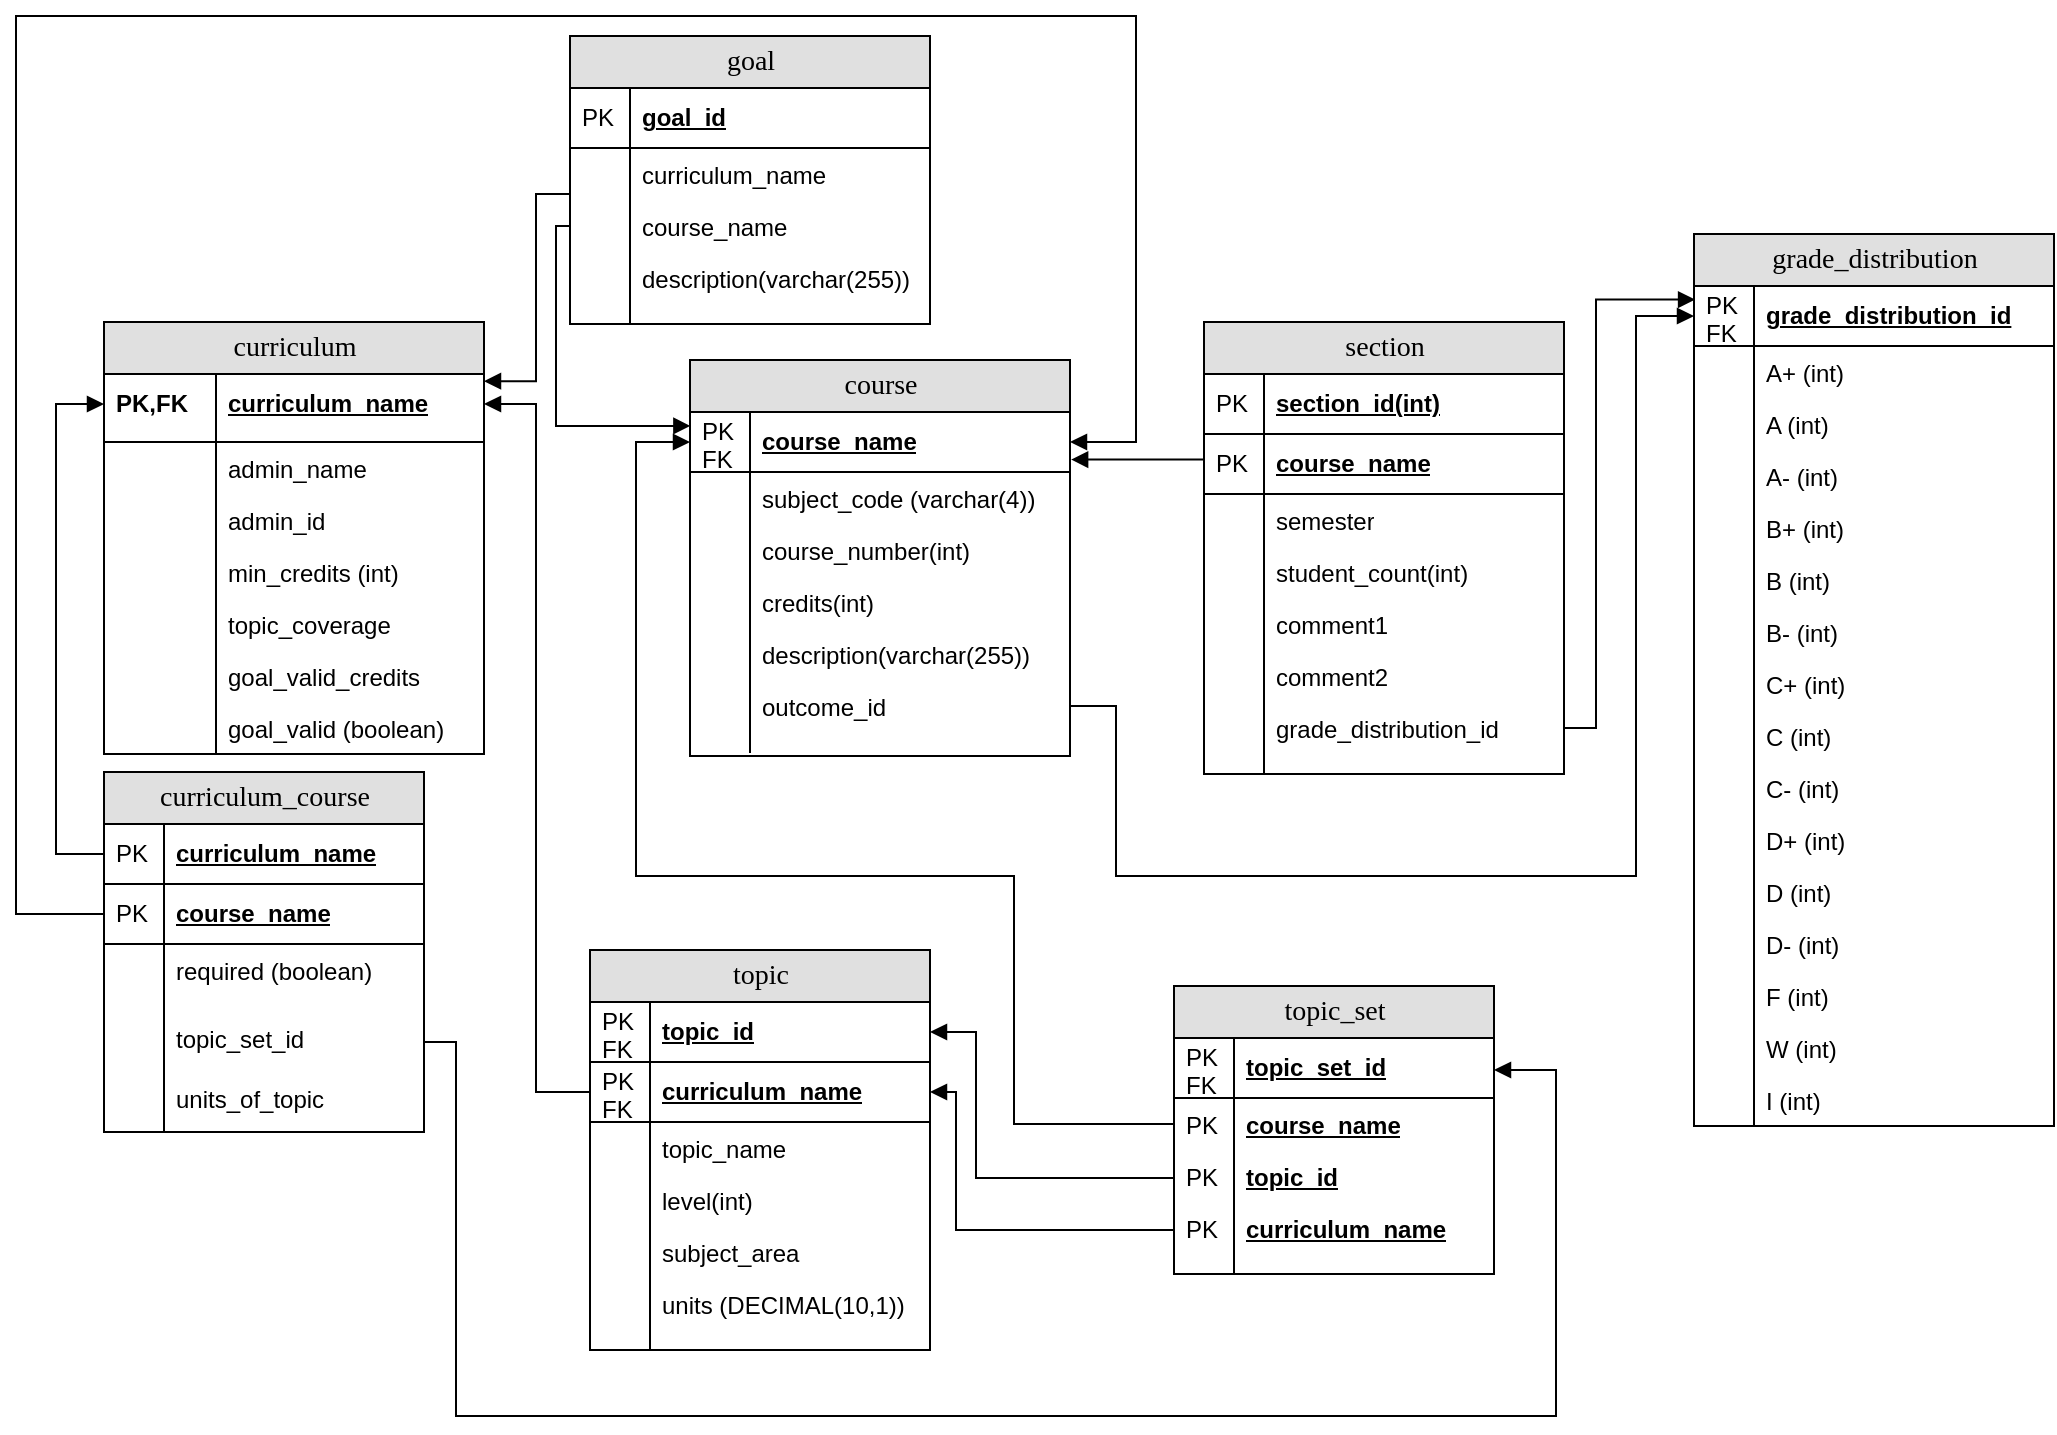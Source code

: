 <mxfile version="10.6.0"><diagram name="Page-1" id="e56a1550-8fbb-45ad-956c-1786394a9013"><mxGraphModel dx="1188" dy="682" grid="1" gridSize="10" guides="1" tooltips="1" connect="1" arrows="1" fold="1" page="1" pageScale="1" pageWidth="1100" pageHeight="850" background="#ffffff" math="0" shadow="0"><root><mxCell id="0"/><mxCell id="1" parent="0"/><mxCell id="2e49270ec7c68f3f-1" value="curriculum" style="swimlane;html=1;fontStyle=0;childLayout=stackLayout;horizontal=1;startSize=26;fillColor=#e0e0e0;horizontalStack=0;resizeParent=1;resizeLast=0;collapsible=1;marginBottom=0;swimlaneFillColor=#ffffff;align=center;rounded=0;shadow=0;comic=0;labelBackgroundColor=none;strokeColor=#000000;strokeWidth=1;fontFamily=Verdana;fontSize=14;fontColor=#000000;" parent="1" vertex="1"><mxGeometry x="84" y="220" width="190" height="216" as="geometry"/></mxCell><mxCell id="2e49270ec7c68f3f-2" value="curriculum_name" style="shape=partialRectangle;top=0;left=0;right=0;bottom=0;html=1;align=left;verticalAlign=middle;fillColor=none;spacingLeft=60;spacingRight=4;whiteSpace=wrap;overflow=hidden;rotatable=0;points=[[0,0.5],[1,0.5]];portConstraint=eastwest;dropTarget=0;fontStyle=5;" parent="2e49270ec7c68f3f-1" vertex="1"><mxGeometry y="26" width="190" height="30" as="geometry"/></mxCell><mxCell id="2e49270ec7c68f3f-3" value="PK,FK" style="shape=partialRectangle;fontStyle=1;top=0;left=0;bottom=0;html=1;fillColor=none;align=left;verticalAlign=middle;spacingLeft=4;spacingRight=4;whiteSpace=wrap;overflow=hidden;rotatable=0;points=[];portConstraint=eastwest;part=1;" parent="2e49270ec7c68f3f-2" vertex="1" connectable="0"><mxGeometry width="56" height="30" as="geometry"/></mxCell><mxCell id="2e49270ec7c68f3f-4" value="" style="shape=partialRectangle;top=0;left=0;right=0;bottom=1;html=1;align=left;verticalAlign=middle;fillColor=none;spacingLeft=60;spacingRight=4;whiteSpace=wrap;overflow=hidden;rotatable=0;points=[[0,0.5],[1,0.5]];portConstraint=eastwest;dropTarget=0;fontStyle=5;" parent="2e49270ec7c68f3f-1" vertex="1"><mxGeometry y="56" width="190" height="4" as="geometry"/></mxCell><mxCell id="2e49270ec7c68f3f-5" value="" style="shape=partialRectangle;fontStyle=1;top=0;left=0;bottom=0;html=1;fillColor=none;align=left;verticalAlign=middle;spacingLeft=4;spacingRight=4;whiteSpace=wrap;overflow=hidden;rotatable=0;points=[];portConstraint=eastwest;part=1;" parent="2e49270ec7c68f3f-4" vertex="1" connectable="0"><mxGeometry width="56" height="4" as="geometry"/></mxCell><mxCell id="2e49270ec7c68f3f-6" value="admin_name" style="shape=partialRectangle;top=0;left=0;right=0;bottom=0;html=1;align=left;verticalAlign=top;fillColor=none;spacingLeft=60;spacingRight=4;whiteSpace=wrap;overflow=hidden;rotatable=0;points=[[0,0.5],[1,0.5]];portConstraint=eastwest;dropTarget=0;" parent="2e49270ec7c68f3f-1" vertex="1"><mxGeometry y="60" width="190" height="26" as="geometry"/></mxCell><mxCell id="2e49270ec7c68f3f-7" value="" style="shape=partialRectangle;top=0;left=0;bottom=0;html=1;fillColor=none;align=left;verticalAlign=top;spacingLeft=4;spacingRight=4;whiteSpace=wrap;overflow=hidden;rotatable=0;points=[];portConstraint=eastwest;part=1;" parent="2e49270ec7c68f3f-6" vertex="1" connectable="0"><mxGeometry width="56" height="26" as="geometry"/></mxCell><mxCell id="1NP_ENVJfkthEMLnDEpo-22" value="admin_id" style="shape=partialRectangle;top=0;left=0;right=0;bottom=0;html=1;align=left;verticalAlign=top;fillColor=none;spacingLeft=60;spacingRight=4;whiteSpace=wrap;overflow=hidden;rotatable=0;points=[[0,0.5],[1,0.5]];portConstraint=eastwest;dropTarget=0;" vertex="1" parent="2e49270ec7c68f3f-1"><mxGeometry y="86" width="190" height="26" as="geometry"/></mxCell><mxCell id="1NP_ENVJfkthEMLnDEpo-23" value="" style="shape=partialRectangle;top=0;left=0;bottom=0;html=1;fillColor=none;align=left;verticalAlign=top;spacingLeft=4;spacingRight=4;whiteSpace=wrap;overflow=hidden;rotatable=0;points=[];portConstraint=eastwest;part=1;" vertex="1" connectable="0" parent="1NP_ENVJfkthEMLnDEpo-22"><mxGeometry width="56" height="26" as="geometry"/></mxCell><mxCell id="1NP_ENVJfkthEMLnDEpo-17" value="min_credits (int)" style="shape=partialRectangle;top=0;left=0;right=0;bottom=0;html=1;align=left;verticalAlign=top;fillColor=none;spacingLeft=60;spacingRight=4;whiteSpace=wrap;overflow=hidden;rotatable=0;points=[[0,0.5],[1,0.5]];portConstraint=eastwest;dropTarget=0;" vertex="1" parent="2e49270ec7c68f3f-1"><mxGeometry y="112" width="190" height="26" as="geometry"/></mxCell><mxCell id="1NP_ENVJfkthEMLnDEpo-18" value="" style="shape=partialRectangle;top=0;left=0;bottom=0;html=1;fillColor=none;align=left;verticalAlign=top;spacingLeft=4;spacingRight=4;whiteSpace=wrap;overflow=hidden;rotatable=0;points=[];portConstraint=eastwest;part=1;" vertex="1" connectable="0" parent="1NP_ENVJfkthEMLnDEpo-17"><mxGeometry width="56" height="26" as="geometry"/></mxCell><mxCell id="bF1Doxp5PEbgqjPNnk5F-12" value="topic_coverage" style="shape=partialRectangle;top=0;left=0;right=0;bottom=0;html=1;align=left;verticalAlign=top;fillColor=none;spacingLeft=60;spacingRight=4;whiteSpace=wrap;overflow=hidden;rotatable=0;points=[[0,0.5],[1,0.5]];portConstraint=eastwest;dropTarget=0;" vertex="1" parent="2e49270ec7c68f3f-1"><mxGeometry y="138" width="190" height="26" as="geometry"/></mxCell><mxCell id="bF1Doxp5PEbgqjPNnk5F-13" value="" style="shape=partialRectangle;top=0;left=0;bottom=0;html=1;fillColor=none;align=left;verticalAlign=top;spacingLeft=4;spacingRight=4;whiteSpace=wrap;overflow=hidden;rotatable=0;points=[];portConstraint=eastwest;part=1;" vertex="1" connectable="0" parent="bF1Doxp5PEbgqjPNnk5F-12"><mxGeometry width="56" height="26" as="geometry"/></mxCell><mxCell id="bF1Doxp5PEbgqjPNnk5F-32" value="goal_valid_credits" style="shape=partialRectangle;top=0;left=0;right=0;bottom=0;html=1;align=left;verticalAlign=top;fillColor=none;spacingLeft=60;spacingRight=4;whiteSpace=wrap;overflow=hidden;rotatable=0;points=[[0,0.5],[1,0.5]];portConstraint=eastwest;dropTarget=0;" vertex="1" parent="2e49270ec7c68f3f-1"><mxGeometry y="164" width="190" height="26" as="geometry"/></mxCell><mxCell id="bF1Doxp5PEbgqjPNnk5F-33" value="" style="shape=partialRectangle;top=0;left=0;bottom=0;html=1;fillColor=none;align=left;verticalAlign=top;spacingLeft=4;spacingRight=4;whiteSpace=wrap;overflow=hidden;rotatable=0;points=[];portConstraint=eastwest;part=1;" vertex="1" connectable="0" parent="bF1Doxp5PEbgqjPNnk5F-32"><mxGeometry width="56" height="26" as="geometry"/></mxCell><mxCell id="bF1Doxp5PEbgqjPNnk5F-34" value="goal_valid (boolean)" style="shape=partialRectangle;top=0;left=0;right=0;bottom=0;html=1;align=left;verticalAlign=top;fillColor=none;spacingLeft=60;spacingRight=4;whiteSpace=wrap;overflow=hidden;rotatable=0;points=[[0,0.5],[1,0.5]];portConstraint=eastwest;dropTarget=0;" vertex="1" parent="2e49270ec7c68f3f-1"><mxGeometry y="190" width="190" height="26" as="geometry"/></mxCell><mxCell id="bF1Doxp5PEbgqjPNnk5F-35" value="" style="shape=partialRectangle;top=0;left=0;bottom=0;html=1;fillColor=none;align=left;verticalAlign=top;spacingLeft=4;spacingRight=4;whiteSpace=wrap;overflow=hidden;rotatable=0;points=[];portConstraint=eastwest;part=1;" vertex="1" connectable="0" parent="bF1Doxp5PEbgqjPNnk5F-34"><mxGeometry width="56" height="26" as="geometry"/></mxCell><mxCell id="2e49270ec7c68f3f-8" value="course" style="swimlane;html=1;fontStyle=0;childLayout=stackLayout;horizontal=1;startSize=26;fillColor=#e0e0e0;horizontalStack=0;resizeParent=1;resizeLast=0;collapsible=1;marginBottom=0;swimlaneFillColor=#ffffff;align=center;rounded=0;shadow=0;comic=0;labelBackgroundColor=none;strokeColor=#000000;strokeWidth=1;fontFamily=Verdana;fontSize=14;fontColor=#000000;swimlaneLine=1;" parent="1" vertex="1"><mxGeometry x="377" y="239" width="190" height="198" as="geometry"/></mxCell><mxCell id="1NP_ENVJfkthEMLnDEpo-185" value="course_name&lt;br&gt;" style="shape=partialRectangle;top=0;left=0;right=0;bottom=1;html=1;align=left;verticalAlign=middle;fillColor=none;spacingLeft=34;spacingRight=4;whiteSpace=wrap;overflow=hidden;rotatable=0;points=[[0,0.5],[1,0.5]];portConstraint=eastwest;dropTarget=0;fontStyle=5;" vertex="1" parent="2e49270ec7c68f3f-8"><mxGeometry y="26" width="190" height="30" as="geometry"/></mxCell><mxCell id="1NP_ENVJfkthEMLnDEpo-186" value="PK&lt;br&gt;FK&lt;br&gt;" style="shape=partialRectangle;top=0;left=0;bottom=0;html=1;fillColor=none;align=left;verticalAlign=middle;spacingLeft=4;spacingRight=4;whiteSpace=wrap;overflow=hidden;rotatable=0;points=[];portConstraint=eastwest;part=1;" vertex="1" connectable="0" parent="1NP_ENVJfkthEMLnDEpo-185"><mxGeometry width="30" height="30" as="geometry"/></mxCell><mxCell id="2e49270ec7c68f3f-11" value="subject_code (varchar(4))" style="shape=partialRectangle;top=0;left=0;right=0;bottom=0;html=1;align=left;verticalAlign=top;fillColor=none;spacingLeft=34;spacingRight=4;whiteSpace=wrap;overflow=hidden;rotatable=0;points=[[0,0.5],[1,0.5]];portConstraint=eastwest;dropTarget=0;" parent="2e49270ec7c68f3f-8" vertex="1"><mxGeometry y="56" width="190" height="26" as="geometry"/></mxCell><mxCell id="2e49270ec7c68f3f-12" value="" style="shape=partialRectangle;top=0;left=0;bottom=0;html=1;fillColor=none;align=left;verticalAlign=top;spacingLeft=4;spacingRight=4;whiteSpace=wrap;overflow=hidden;rotatable=0;points=[];portConstraint=eastwest;part=1;" parent="2e49270ec7c68f3f-11" vertex="1" connectable="0"><mxGeometry width="30" height="26" as="geometry"/></mxCell><mxCell id="2e49270ec7c68f3f-13" value="course_number(int)" style="shape=partialRectangle;top=0;left=0;right=0;bottom=0;html=1;align=left;verticalAlign=top;fillColor=none;spacingLeft=34;spacingRight=4;whiteSpace=wrap;overflow=hidden;rotatable=0;points=[[0,0.5],[1,0.5]];portConstraint=eastwest;dropTarget=0;" parent="2e49270ec7c68f3f-8" vertex="1"><mxGeometry y="82" width="190" height="26" as="geometry"/></mxCell><mxCell id="2e49270ec7c68f3f-14" value="" style="shape=partialRectangle;top=0;left=0;bottom=0;html=1;fillColor=none;align=left;verticalAlign=top;spacingLeft=4;spacingRight=4;whiteSpace=wrap;overflow=hidden;rotatable=0;points=[];portConstraint=eastwest;part=1;" parent="2e49270ec7c68f3f-13" vertex="1" connectable="0"><mxGeometry width="30" height="26" as="geometry"/></mxCell><mxCell id="2e49270ec7c68f3f-15" value="credits(int)" style="shape=partialRectangle;top=0;left=0;right=0;bottom=0;html=1;align=left;verticalAlign=top;fillColor=none;spacingLeft=34;spacingRight=4;whiteSpace=wrap;overflow=hidden;rotatable=0;points=[[0,0.5],[1,0.5]];portConstraint=eastwest;dropTarget=0;" parent="2e49270ec7c68f3f-8" vertex="1"><mxGeometry y="108" width="190" height="26" as="geometry"/></mxCell><mxCell id="2e49270ec7c68f3f-16" value="" style="shape=partialRectangle;top=0;left=0;bottom=0;html=1;fillColor=none;align=left;verticalAlign=top;spacingLeft=4;spacingRight=4;whiteSpace=wrap;overflow=hidden;rotatable=0;points=[];portConstraint=eastwest;part=1;" parent="2e49270ec7c68f3f-15" vertex="1" connectable="0"><mxGeometry width="30" height="26" as="geometry"/></mxCell><mxCell id="1NP_ENVJfkthEMLnDEpo-75" value="description(varchar(255))&lt;br&gt;&lt;br&gt;" style="shape=partialRectangle;top=0;left=0;right=0;bottom=0;html=1;align=left;verticalAlign=top;fillColor=none;spacingLeft=34;spacingRight=4;whiteSpace=wrap;overflow=hidden;rotatable=0;points=[[0,0.5],[1,0.5]];portConstraint=eastwest;dropTarget=0;" vertex="1" parent="2e49270ec7c68f3f-8"><mxGeometry y="134" width="190" height="26" as="geometry"/></mxCell><mxCell id="1NP_ENVJfkthEMLnDEpo-76" value="" style="shape=partialRectangle;top=0;left=0;bottom=0;html=1;fillColor=none;align=left;verticalAlign=top;spacingLeft=4;spacingRight=4;whiteSpace=wrap;overflow=hidden;rotatable=0;points=[];portConstraint=eastwest;part=1;" vertex="1" connectable="0" parent="1NP_ENVJfkthEMLnDEpo-75"><mxGeometry width="30" height="26" as="geometry"/></mxCell><mxCell id="1NP_ENVJfkthEMLnDEpo-77" value="outcome_id&lt;br&gt;" style="shape=partialRectangle;top=0;left=0;right=0;bottom=0;html=1;align=left;verticalAlign=top;fillColor=none;spacingLeft=34;spacingRight=4;whiteSpace=wrap;overflow=hidden;rotatable=0;points=[[0,0.5],[1,0.5]];portConstraint=eastwest;dropTarget=0;" vertex="1" parent="2e49270ec7c68f3f-8"><mxGeometry y="160" width="190" height="26" as="geometry"/></mxCell><mxCell id="1NP_ENVJfkthEMLnDEpo-78" value="" style="shape=partialRectangle;top=0;left=0;bottom=0;html=1;fillColor=none;align=left;verticalAlign=top;spacingLeft=4;spacingRight=4;whiteSpace=wrap;overflow=hidden;rotatable=0;points=[];portConstraint=eastwest;part=1;" vertex="1" connectable="0" parent="1NP_ENVJfkthEMLnDEpo-77"><mxGeometry width="30" height="26" as="geometry"/></mxCell><mxCell id="2e49270ec7c68f3f-17" value="" style="shape=partialRectangle;top=0;left=0;right=0;bottom=0;html=1;align=left;verticalAlign=top;fillColor=none;spacingLeft=34;spacingRight=4;whiteSpace=wrap;overflow=hidden;rotatable=0;points=[[0,0.5],[1,0.5]];portConstraint=eastwest;dropTarget=0;" parent="2e49270ec7c68f3f-8" vertex="1"><mxGeometry y="186" width="190" height="10" as="geometry"/></mxCell><mxCell id="2e49270ec7c68f3f-18" value="" style="shape=partialRectangle;top=0;left=0;bottom=0;html=1;fillColor=none;align=left;verticalAlign=top;spacingLeft=4;spacingRight=4;whiteSpace=wrap;overflow=hidden;rotatable=0;points=[];portConstraint=eastwest;part=1;" parent="2e49270ec7c68f3f-17" vertex="1" connectable="0"><mxGeometry width="30" height="10" as="geometry"/></mxCell><mxCell id="2e49270ec7c68f3f-19" value="topic" style="swimlane;html=1;fontStyle=0;childLayout=stackLayout;horizontal=1;startSize=26;fillColor=#e0e0e0;horizontalStack=0;resizeParent=1;resizeLast=0;collapsible=1;marginBottom=0;swimlaneFillColor=#ffffff;align=center;rounded=0;shadow=0;comic=0;labelBackgroundColor=none;strokeColor=#000000;strokeWidth=1;fontFamily=Verdana;fontSize=14;fontColor=#000000;" parent="1" vertex="1"><mxGeometry x="327" y="534" width="170" height="200" as="geometry"/></mxCell><mxCell id="1NP_ENVJfkthEMLnDEpo-183" value="topic_id&lt;br&gt;" style="shape=partialRectangle;top=0;left=0;right=0;bottom=1;html=1;align=left;verticalAlign=middle;fillColor=none;spacingLeft=34;spacingRight=4;whiteSpace=wrap;overflow=hidden;rotatable=0;points=[[0,0.5],[1,0.5]];portConstraint=eastwest;dropTarget=0;fontStyle=5;" vertex="1" parent="2e49270ec7c68f3f-19"><mxGeometry y="26" width="170" height="30" as="geometry"/></mxCell><mxCell id="1NP_ENVJfkthEMLnDEpo-184" value="PK&lt;br&gt;FK&lt;br&gt;" style="shape=partialRectangle;top=0;left=0;bottom=0;html=1;fillColor=none;align=left;verticalAlign=middle;spacingLeft=4;spacingRight=4;whiteSpace=wrap;overflow=hidden;rotatable=0;points=[];portConstraint=eastwest;part=1;" vertex="1" connectable="0" parent="1NP_ENVJfkthEMLnDEpo-183"><mxGeometry width="30" height="30" as="geometry"/></mxCell><mxCell id="1NP_ENVJfkthEMLnDEpo-87" value="curriculum_name&lt;br&gt;" style="shape=partialRectangle;top=0;left=0;right=0;bottom=1;html=1;align=left;verticalAlign=middle;fillColor=none;spacingLeft=34;spacingRight=4;whiteSpace=wrap;overflow=hidden;rotatable=0;points=[[0,0.5],[1,0.5]];portConstraint=eastwest;dropTarget=0;fontStyle=5;" vertex="1" parent="2e49270ec7c68f3f-19"><mxGeometry y="56" width="170" height="30" as="geometry"/></mxCell><mxCell id="1NP_ENVJfkthEMLnDEpo-88" value="PK&lt;br&gt;FK&lt;br&gt;" style="shape=partialRectangle;top=0;left=0;bottom=0;html=1;fillColor=none;align=left;verticalAlign=middle;spacingLeft=4;spacingRight=4;whiteSpace=wrap;overflow=hidden;rotatable=0;points=[];portConstraint=eastwest;part=1;" vertex="1" connectable="0" parent="1NP_ENVJfkthEMLnDEpo-87"><mxGeometry width="30" height="30" as="geometry"/></mxCell><mxCell id="2e49270ec7c68f3f-22" value="topic_name" style="shape=partialRectangle;top=0;left=0;right=0;bottom=0;html=1;align=left;verticalAlign=top;fillColor=none;spacingLeft=34;spacingRight=4;whiteSpace=wrap;overflow=hidden;rotatable=0;points=[[0,0.5],[1,0.5]];portConstraint=eastwest;dropTarget=0;" parent="2e49270ec7c68f3f-19" vertex="1"><mxGeometry y="86" width="170" height="26" as="geometry"/></mxCell><mxCell id="2e49270ec7c68f3f-23" value="" style="shape=partialRectangle;top=0;left=0;bottom=0;html=1;fillColor=none;align=left;verticalAlign=top;spacingLeft=4;spacingRight=4;whiteSpace=wrap;overflow=hidden;rotatable=0;points=[];portConstraint=eastwest;part=1;" parent="2e49270ec7c68f3f-22" vertex="1" connectable="0"><mxGeometry width="30" height="26" as="geometry"/></mxCell><mxCell id="2e49270ec7c68f3f-24" value="level(int)" style="shape=partialRectangle;top=0;left=0;right=0;bottom=0;html=1;align=left;verticalAlign=top;fillColor=none;spacingLeft=34;spacingRight=4;whiteSpace=wrap;overflow=hidden;rotatable=0;points=[[0,0.5],[1,0.5]];portConstraint=eastwest;dropTarget=0;" parent="2e49270ec7c68f3f-19" vertex="1"><mxGeometry y="112" width="170" height="26" as="geometry"/></mxCell><mxCell id="2e49270ec7c68f3f-25" value="" style="shape=partialRectangle;top=0;left=0;bottom=0;html=1;fillColor=none;align=left;verticalAlign=top;spacingLeft=4;spacingRight=4;whiteSpace=wrap;overflow=hidden;rotatable=0;points=[];portConstraint=eastwest;part=1;" parent="2e49270ec7c68f3f-24" vertex="1" connectable="0"><mxGeometry width="30" height="26" as="geometry"/></mxCell><mxCell id="2e49270ec7c68f3f-26" value="subject_area" style="shape=partialRectangle;top=0;left=0;right=0;bottom=0;html=1;align=left;verticalAlign=top;fillColor=none;spacingLeft=34;spacingRight=4;whiteSpace=wrap;overflow=hidden;rotatable=0;points=[[0,0.5],[1,0.5]];portConstraint=eastwest;dropTarget=0;" parent="2e49270ec7c68f3f-19" vertex="1"><mxGeometry y="138" width="170" height="26" as="geometry"/></mxCell><mxCell id="2e49270ec7c68f3f-27" value="" style="shape=partialRectangle;top=0;left=0;bottom=0;html=1;fillColor=none;align=left;verticalAlign=top;spacingLeft=4;spacingRight=4;whiteSpace=wrap;overflow=hidden;rotatable=0;points=[];portConstraint=eastwest;part=1;" parent="2e49270ec7c68f3f-26" vertex="1" connectable="0"><mxGeometry width="30" height="26" as="geometry"/></mxCell><mxCell id="1NP_ENVJfkthEMLnDEpo-81" value="units (DECIMAL(10,1))" style="shape=partialRectangle;top=0;left=0;right=0;bottom=0;html=1;align=left;verticalAlign=top;fillColor=none;spacingLeft=34;spacingRight=4;whiteSpace=wrap;overflow=hidden;rotatable=0;points=[[0,0.5],[1,0.5]];portConstraint=eastwest;dropTarget=0;" vertex="1" parent="2e49270ec7c68f3f-19"><mxGeometry y="164" width="170" height="26" as="geometry"/></mxCell><mxCell id="1NP_ENVJfkthEMLnDEpo-82" value="" style="shape=partialRectangle;top=0;left=0;bottom=0;html=1;fillColor=none;align=left;verticalAlign=top;spacingLeft=4;spacingRight=4;whiteSpace=wrap;overflow=hidden;rotatable=0;points=[];portConstraint=eastwest;part=1;" vertex="1" connectable="0" parent="1NP_ENVJfkthEMLnDEpo-81"><mxGeometry width="30" height="26" as="geometry"/></mxCell><mxCell id="2e49270ec7c68f3f-28" value="" style="shape=partialRectangle;top=0;left=0;right=0;bottom=0;html=1;align=left;verticalAlign=top;fillColor=none;spacingLeft=34;spacingRight=4;whiteSpace=wrap;overflow=hidden;rotatable=0;points=[[0,0.5],[1,0.5]];portConstraint=eastwest;dropTarget=0;" parent="2e49270ec7c68f3f-19" vertex="1"><mxGeometry y="190" width="170" height="10" as="geometry"/></mxCell><mxCell id="2e49270ec7c68f3f-29" value="" style="shape=partialRectangle;top=0;left=0;bottom=0;html=1;fillColor=none;align=left;verticalAlign=top;spacingLeft=4;spacingRight=4;whiteSpace=wrap;overflow=hidden;rotatable=0;points=[];portConstraint=eastwest;part=1;" parent="2e49270ec7c68f3f-28" vertex="1" connectable="0"><mxGeometry width="30" height="10" as="geometry"/></mxCell><mxCell id="2e49270ec7c68f3f-30" value="topic_set" style="swimlane;html=1;fontStyle=0;childLayout=stackLayout;horizontal=1;startSize=26;fillColor=#e0e0e0;horizontalStack=0;resizeParent=1;resizeLast=0;collapsible=1;marginBottom=0;swimlaneFillColor=#ffffff;align=center;rounded=0;shadow=0;comic=0;labelBackgroundColor=none;strokeColor=#000000;strokeWidth=1;fontFamily=Verdana;fontSize=14;fontColor=#000000;" parent="1" vertex="1"><mxGeometry x="619" y="552" width="160" height="144" as="geometry"/></mxCell><mxCell id="1NP_ENVJfkthEMLnDEpo-83" value="topic_set_id" style="shape=partialRectangle;top=0;left=0;right=0;bottom=1;html=1;align=left;verticalAlign=middle;fillColor=none;spacingLeft=34;spacingRight=4;whiteSpace=wrap;overflow=hidden;rotatable=0;points=[[0,0.5],[1,0.5]];portConstraint=eastwest;dropTarget=0;fontStyle=5;" vertex="1" parent="2e49270ec7c68f3f-30"><mxGeometry y="26" width="160" height="30" as="geometry"/></mxCell><mxCell id="1NP_ENVJfkthEMLnDEpo-84" value="PK&lt;br&gt;FK&lt;br&gt;" style="shape=partialRectangle;top=0;left=0;bottom=0;html=1;fillColor=none;align=left;verticalAlign=middle;spacingLeft=4;spacingRight=4;whiteSpace=wrap;overflow=hidden;rotatable=0;points=[];portConstraint=eastwest;part=1;" vertex="1" connectable="0" parent="1NP_ENVJfkthEMLnDEpo-83"><mxGeometry width="30" height="30" as="geometry"/></mxCell><mxCell id="2e49270ec7c68f3f-33" value="&lt;span&gt;course_name&lt;/span&gt;" style="shape=partialRectangle;top=0;left=0;right=0;bottom=0;html=1;align=left;verticalAlign=top;fillColor=none;spacingLeft=34;spacingRight=4;whiteSpace=wrap;overflow=hidden;rotatable=0;points=[[0,0.5],[1,0.5]];portConstraint=eastwest;dropTarget=0;fontStyle=5" parent="2e49270ec7c68f3f-30" vertex="1"><mxGeometry y="56" width="160" height="26" as="geometry"/></mxCell><mxCell id="2e49270ec7c68f3f-34" value="PK" style="shape=partialRectangle;top=0;left=0;bottom=0;html=1;fillColor=none;align=left;verticalAlign=top;spacingLeft=4;spacingRight=4;whiteSpace=wrap;overflow=hidden;rotatable=0;points=[];portConstraint=eastwest;part=1;" parent="2e49270ec7c68f3f-33" vertex="1" connectable="0"><mxGeometry width="30" height="26" as="geometry"/></mxCell><mxCell id="bF1Doxp5PEbgqjPNnk5F-4" value="&lt;span&gt;topic_id&lt;/span&gt;&lt;br&gt;" style="shape=partialRectangle;top=0;left=0;right=0;bottom=0;html=1;align=left;verticalAlign=top;fillColor=none;spacingLeft=34;spacingRight=4;whiteSpace=wrap;overflow=hidden;rotatable=0;points=[[0,0.5],[1,0.5]];portConstraint=eastwest;dropTarget=0;fontStyle=5" vertex="1" parent="2e49270ec7c68f3f-30"><mxGeometry y="82" width="160" height="26" as="geometry"/></mxCell><mxCell id="bF1Doxp5PEbgqjPNnk5F-5" value="PK" style="shape=partialRectangle;top=0;left=0;bottom=0;html=1;fillColor=none;align=left;verticalAlign=top;spacingLeft=4;spacingRight=4;whiteSpace=wrap;overflow=hidden;rotatable=0;points=[];portConstraint=eastwest;part=1;" vertex="1" connectable="0" parent="bF1Doxp5PEbgqjPNnk5F-4"><mxGeometry width="30" height="26" as="geometry"/></mxCell><mxCell id="bF1Doxp5PEbgqjPNnk5F-6" value="&lt;span&gt;curriculum_name&lt;/span&gt;&lt;br&gt;" style="shape=partialRectangle;top=0;left=0;right=0;bottom=0;html=1;align=left;verticalAlign=top;fillColor=none;spacingLeft=34;spacingRight=4;whiteSpace=wrap;overflow=hidden;rotatable=0;points=[[0,0.5],[1,0.5]];portConstraint=eastwest;dropTarget=0;fontStyle=5" vertex="1" parent="2e49270ec7c68f3f-30"><mxGeometry y="108" width="160" height="26" as="geometry"/></mxCell><mxCell id="bF1Doxp5PEbgqjPNnk5F-7" value="PK" style="shape=partialRectangle;top=0;left=0;bottom=0;html=1;fillColor=none;align=left;verticalAlign=top;spacingLeft=4;spacingRight=4;whiteSpace=wrap;overflow=hidden;rotatable=0;points=[];portConstraint=eastwest;part=1;" vertex="1" connectable="0" parent="bF1Doxp5PEbgqjPNnk5F-6"><mxGeometry width="30" height="26" as="geometry"/></mxCell><mxCell id="2e49270ec7c68f3f-39" value="" style="shape=partialRectangle;top=0;left=0;right=0;bottom=0;html=1;align=left;verticalAlign=top;fillColor=none;spacingLeft=34;spacingRight=4;whiteSpace=wrap;overflow=hidden;rotatable=0;points=[[0,0.5],[1,0.5]];portConstraint=eastwest;dropTarget=0;" parent="2e49270ec7c68f3f-30" vertex="1"><mxGeometry y="134" width="160" height="10" as="geometry"/></mxCell><mxCell id="2e49270ec7c68f3f-40" value="" style="shape=partialRectangle;top=0;left=0;bottom=0;html=1;fillColor=none;align=left;verticalAlign=top;spacingLeft=4;spacingRight=4;whiteSpace=wrap;overflow=hidden;rotatable=0;points=[];portConstraint=eastwest;part=1;" parent="2e49270ec7c68f3f-39" vertex="1" connectable="0"><mxGeometry width="30" height="10" as="geometry"/></mxCell><mxCell id="2e49270ec7c68f3f-80" value="curriculum_course" style="swimlane;html=1;fontStyle=0;childLayout=stackLayout;horizontal=1;startSize=26;fillColor=#e0e0e0;horizontalStack=0;resizeParent=1;resizeLast=0;collapsible=1;marginBottom=0;swimlaneFillColor=#ffffff;align=center;rounded=0;shadow=0;comic=0;labelBackgroundColor=none;strokeColor=#000000;strokeWidth=1;fontFamily=Verdana;fontSize=14;fontColor=#000000;" parent="1" vertex="1"><mxGeometry x="84" y="445" width="160" height="180" as="geometry"/></mxCell><mxCell id="1NP_ENVJfkthEMLnDEpo-202" value="curriculum_name&lt;br&gt;" style="shape=partialRectangle;top=0;left=0;right=0;bottom=1;html=1;align=left;verticalAlign=middle;fillColor=none;spacingLeft=34;spacingRight=4;whiteSpace=wrap;overflow=hidden;rotatable=0;points=[[0,0.5],[1,0.5]];portConstraint=eastwest;dropTarget=0;fontStyle=5;" vertex="1" parent="2e49270ec7c68f3f-80"><mxGeometry y="26" width="160" height="30" as="geometry"/></mxCell><mxCell id="1NP_ENVJfkthEMLnDEpo-203" value="PK" style="shape=partialRectangle;top=0;left=0;bottom=0;html=1;fillColor=none;align=left;verticalAlign=middle;spacingLeft=4;spacingRight=4;whiteSpace=wrap;overflow=hidden;rotatable=0;points=[];portConstraint=eastwest;part=1;" vertex="1" connectable="0" parent="1NP_ENVJfkthEMLnDEpo-202"><mxGeometry width="30" height="30" as="geometry"/></mxCell><mxCell id="2e49270ec7c68f3f-81" value="course_name&lt;br&gt;" style="shape=partialRectangle;top=0;left=0;right=0;bottom=1;html=1;align=left;verticalAlign=middle;fillColor=none;spacingLeft=34;spacingRight=4;whiteSpace=wrap;overflow=hidden;rotatable=0;points=[[0,0.5],[1,0.5]];portConstraint=eastwest;dropTarget=0;fontStyle=5;" parent="2e49270ec7c68f3f-80" vertex="1"><mxGeometry y="56" width="160" height="30" as="geometry"/></mxCell><mxCell id="2e49270ec7c68f3f-82" value="PK" style="shape=partialRectangle;top=0;left=0;bottom=0;html=1;fillColor=none;align=left;verticalAlign=middle;spacingLeft=4;spacingRight=4;whiteSpace=wrap;overflow=hidden;rotatable=0;points=[];portConstraint=eastwest;part=1;" parent="2e49270ec7c68f3f-81" vertex="1" connectable="0"><mxGeometry width="30" height="30" as="geometry"/></mxCell><mxCell id="2e49270ec7c68f3f-83" value="required (boolean)" style="shape=partialRectangle;top=0;left=0;right=0;bottom=0;html=1;align=left;verticalAlign=top;fillColor=none;spacingLeft=34;spacingRight=4;whiteSpace=wrap;overflow=hidden;rotatable=0;points=[[0,0.5],[1,0.5]];portConstraint=eastwest;dropTarget=0;" parent="2e49270ec7c68f3f-80" vertex="1"><mxGeometry y="86" width="160" height="34" as="geometry"/></mxCell><mxCell id="2e49270ec7c68f3f-84" value="" style="shape=partialRectangle;top=0;left=0;bottom=0;html=1;fillColor=none;align=left;verticalAlign=top;spacingLeft=4;spacingRight=4;whiteSpace=wrap;overflow=hidden;rotatable=0;points=[];portConstraint=eastwest;part=1;" parent="2e49270ec7c68f3f-83" vertex="1" connectable="0"><mxGeometry width="30" height="34" as="geometry"/></mxCell><mxCell id="2e49270ec7c68f3f-85" value="topic_set_id" style="shape=partialRectangle;top=0;left=0;right=0;bottom=0;html=1;align=left;verticalAlign=top;fillColor=none;spacingLeft=34;spacingRight=4;whiteSpace=wrap;overflow=hidden;rotatable=0;points=[[0,0.5],[1,0.5]];portConstraint=eastwest;dropTarget=0;" parent="2e49270ec7c68f3f-80" vertex="1"><mxGeometry y="120" width="160" height="30" as="geometry"/></mxCell><mxCell id="2e49270ec7c68f3f-86" value="" style="shape=partialRectangle;top=0;left=0;bottom=0;html=1;fillColor=none;align=left;verticalAlign=top;spacingLeft=4;spacingRight=4;whiteSpace=wrap;overflow=hidden;rotatable=0;points=[];portConstraint=eastwest;part=1;" parent="2e49270ec7c68f3f-85" vertex="1" connectable="0"><mxGeometry width="30" height="30" as="geometry"/></mxCell><mxCell id="bF1Doxp5PEbgqjPNnk5F-10" value="units_of_topic" style="shape=partialRectangle;top=0;left=0;right=0;bottom=0;html=1;align=left;verticalAlign=top;fillColor=none;spacingLeft=34;spacingRight=4;whiteSpace=wrap;overflow=hidden;rotatable=0;points=[[0,0.5],[1,0.5]];portConstraint=eastwest;dropTarget=0;" vertex="1" parent="2e49270ec7c68f3f-80"><mxGeometry y="150" width="160" height="30" as="geometry"/></mxCell><mxCell id="bF1Doxp5PEbgqjPNnk5F-11" value="" style="shape=partialRectangle;top=0;left=0;bottom=0;html=1;fillColor=none;align=left;verticalAlign=top;spacingLeft=4;spacingRight=4;whiteSpace=wrap;overflow=hidden;rotatable=0;points=[];portConstraint=eastwest;part=1;" vertex="1" connectable="0" parent="bF1Doxp5PEbgqjPNnk5F-10"><mxGeometry width="30" height="30" as="geometry"/></mxCell><mxCell id="1NP_ENVJfkthEMLnDEpo-91" value="goal" style="swimlane;html=1;fontStyle=0;childLayout=stackLayout;horizontal=1;startSize=26;fillColor=#e0e0e0;horizontalStack=0;resizeParent=1;resizeLast=0;collapsible=1;marginBottom=0;swimlaneFillColor=#ffffff;align=center;rounded=0;shadow=0;comic=0;labelBackgroundColor=none;strokeColor=#000000;strokeWidth=1;fontFamily=Verdana;fontSize=14;fontColor=#000000;swimlaneLine=1;" vertex="1" parent="1"><mxGeometry x="317" y="77" width="180" height="144" as="geometry"/></mxCell><mxCell id="1NP_ENVJfkthEMLnDEpo-92" value="goal_id" style="shape=partialRectangle;top=0;left=0;right=0;bottom=1;html=1;align=left;verticalAlign=middle;fillColor=none;spacingLeft=34;spacingRight=4;whiteSpace=wrap;overflow=hidden;rotatable=0;points=[[0,0.5],[1,0.5]];portConstraint=eastwest;dropTarget=0;fontStyle=5;" vertex="1" parent="1NP_ENVJfkthEMLnDEpo-91"><mxGeometry y="26" width="180" height="30" as="geometry"/></mxCell><mxCell id="1NP_ENVJfkthEMLnDEpo-93" value="PK&lt;br&gt;" style="shape=partialRectangle;top=0;left=0;bottom=0;html=1;fillColor=none;align=left;verticalAlign=middle;spacingLeft=4;spacingRight=4;whiteSpace=wrap;overflow=hidden;rotatable=0;points=[];portConstraint=eastwest;part=1;" vertex="1" connectable="0" parent="1NP_ENVJfkthEMLnDEpo-92"><mxGeometry width="30" height="30" as="geometry"/></mxCell><mxCell id="1NP_ENVJfkthEMLnDEpo-94" value="curriculum_name" style="shape=partialRectangle;top=0;left=0;right=0;bottom=0;html=1;align=left;verticalAlign=top;fillColor=none;spacingLeft=34;spacingRight=4;whiteSpace=wrap;overflow=hidden;rotatable=0;points=[[0,0.5],[1,0.5]];portConstraint=eastwest;dropTarget=0;" vertex="1" parent="1NP_ENVJfkthEMLnDEpo-91"><mxGeometry y="56" width="180" height="26" as="geometry"/></mxCell><mxCell id="1NP_ENVJfkthEMLnDEpo-95" value="" style="shape=partialRectangle;top=0;left=0;bottom=0;html=1;fillColor=none;align=left;verticalAlign=top;spacingLeft=4;spacingRight=4;whiteSpace=wrap;overflow=hidden;rotatable=0;points=[];portConstraint=eastwest;part=1;" vertex="1" connectable="0" parent="1NP_ENVJfkthEMLnDEpo-94"><mxGeometry width="30" height="26" as="geometry"/></mxCell><mxCell id="bF1Doxp5PEbgqjPNnk5F-26" value="course_name" style="shape=partialRectangle;top=0;left=0;right=0;bottom=0;html=1;align=left;verticalAlign=top;fillColor=none;spacingLeft=34;spacingRight=4;whiteSpace=wrap;overflow=hidden;rotatable=0;points=[[0,0.5],[1,0.5]];portConstraint=eastwest;dropTarget=0;" vertex="1" parent="1NP_ENVJfkthEMLnDEpo-91"><mxGeometry y="82" width="180" height="26" as="geometry"/></mxCell><mxCell id="bF1Doxp5PEbgqjPNnk5F-27" value="" style="shape=partialRectangle;top=0;left=0;bottom=0;html=1;fillColor=none;align=left;verticalAlign=top;spacingLeft=4;spacingRight=4;whiteSpace=wrap;overflow=hidden;rotatable=0;points=[];portConstraint=eastwest;part=1;" vertex="1" connectable="0" parent="bF1Doxp5PEbgqjPNnk5F-26"><mxGeometry width="30" height="26" as="geometry"/></mxCell><mxCell id="bF1Doxp5PEbgqjPNnk5F-24" value="description(varchar(255))" style="shape=partialRectangle;top=0;left=0;right=0;bottom=0;html=1;align=left;verticalAlign=top;fillColor=none;spacingLeft=34;spacingRight=4;whiteSpace=wrap;overflow=hidden;rotatable=0;points=[[0,0.5],[1,0.5]];portConstraint=eastwest;dropTarget=0;" vertex="1" parent="1NP_ENVJfkthEMLnDEpo-91"><mxGeometry y="108" width="180" height="26" as="geometry"/></mxCell><mxCell id="bF1Doxp5PEbgqjPNnk5F-25" value="" style="shape=partialRectangle;top=0;left=0;bottom=0;html=1;fillColor=none;align=left;verticalAlign=top;spacingLeft=4;spacingRight=4;whiteSpace=wrap;overflow=hidden;rotatable=0;points=[];portConstraint=eastwest;part=1;" vertex="1" connectable="0" parent="bF1Doxp5PEbgqjPNnk5F-24"><mxGeometry width="30" height="26" as="geometry"/></mxCell><mxCell id="1NP_ENVJfkthEMLnDEpo-104" value="" style="shape=partialRectangle;top=0;left=0;right=0;bottom=0;html=1;align=left;verticalAlign=top;fillColor=none;spacingLeft=34;spacingRight=4;whiteSpace=wrap;overflow=hidden;rotatable=0;points=[[0,0.5],[1,0.5]];portConstraint=eastwest;dropTarget=0;" vertex="1" parent="1NP_ENVJfkthEMLnDEpo-91"><mxGeometry y="134" width="180" height="10" as="geometry"/></mxCell><mxCell id="1NP_ENVJfkthEMLnDEpo-105" value="" style="shape=partialRectangle;top=0;left=0;bottom=0;html=1;fillColor=none;align=left;verticalAlign=top;spacingLeft=4;spacingRight=4;whiteSpace=wrap;overflow=hidden;rotatable=0;points=[];portConstraint=eastwest;part=1;" vertex="1" connectable="0" parent="1NP_ENVJfkthEMLnDEpo-104"><mxGeometry width="30" height="10" as="geometry"/></mxCell><mxCell id="1NP_ENVJfkthEMLnDEpo-117" value="section" style="swimlane;html=1;fontStyle=0;childLayout=stackLayout;horizontal=1;startSize=26;fillColor=#e0e0e0;horizontalStack=0;resizeParent=1;resizeLast=0;collapsible=1;marginBottom=0;swimlaneFillColor=#ffffff;align=center;rounded=0;shadow=0;comic=0;labelBackgroundColor=none;strokeColor=#000000;strokeWidth=1;fontFamily=Verdana;fontSize=14;fontColor=#000000;swimlaneLine=1;" vertex="1" parent="1"><mxGeometry x="634" y="220" width="180" height="226" as="geometry"/></mxCell><mxCell id="1NP_ENVJfkthEMLnDEpo-118" value="section_id(int)" style="shape=partialRectangle;top=0;left=0;right=0;bottom=1;html=1;align=left;verticalAlign=middle;fillColor=none;spacingLeft=34;spacingRight=4;whiteSpace=wrap;overflow=hidden;rotatable=0;points=[[0,0.5],[1,0.5]];portConstraint=eastwest;dropTarget=0;fontStyle=5;" vertex="1" parent="1NP_ENVJfkthEMLnDEpo-117"><mxGeometry y="26" width="180" height="30" as="geometry"/></mxCell><mxCell id="1NP_ENVJfkthEMLnDEpo-119" value="PK" style="shape=partialRectangle;top=0;left=0;bottom=0;html=1;fillColor=none;align=left;verticalAlign=middle;spacingLeft=4;spacingRight=4;whiteSpace=wrap;overflow=hidden;rotatable=0;points=[];portConstraint=eastwest;part=1;" vertex="1" connectable="0" parent="1NP_ENVJfkthEMLnDEpo-118"><mxGeometry width="30" height="30" as="geometry"/></mxCell><mxCell id="1NP_ENVJfkthEMLnDEpo-126" value="&lt;b&gt;&lt;u&gt;course_name&lt;/u&gt;&lt;/b&gt;" style="shape=partialRectangle;top=0;left=0;right=0;bottom=1;html=1;align=left;verticalAlign=middle;fillColor=none;spacingLeft=34;spacingRight=4;whiteSpace=wrap;overflow=hidden;rotatable=0;points=[[0,0.5],[1,0.5]];portConstraint=eastwest;dropTarget=0;fontStyle=5;" vertex="1" parent="1NP_ENVJfkthEMLnDEpo-117"><mxGeometry y="56" width="180" height="30" as="geometry"/></mxCell><mxCell id="1NP_ENVJfkthEMLnDEpo-127" value="PK" style="shape=partialRectangle;top=0;left=0;bottom=0;html=1;fillColor=none;align=left;verticalAlign=middle;spacingLeft=4;spacingRight=4;whiteSpace=wrap;overflow=hidden;rotatable=0;points=[];portConstraint=eastwest;part=1;" vertex="1" connectable="0" parent="1NP_ENVJfkthEMLnDEpo-126"><mxGeometry width="30" height="30" as="geometry"/></mxCell><mxCell id="1NP_ENVJfkthEMLnDEpo-120" value="semester&lt;br&gt;" style="shape=partialRectangle;top=0;left=0;right=0;bottom=0;html=1;align=left;verticalAlign=top;fillColor=none;spacingLeft=34;spacingRight=4;whiteSpace=wrap;overflow=hidden;rotatable=0;points=[[0,0.5],[1,0.5]];portConstraint=eastwest;dropTarget=0;" vertex="1" parent="1NP_ENVJfkthEMLnDEpo-117"><mxGeometry y="86" width="180" height="26" as="geometry"/></mxCell><mxCell id="1NP_ENVJfkthEMLnDEpo-121" value="" style="shape=partialRectangle;top=0;left=0;bottom=0;html=1;fillColor=none;align=left;verticalAlign=top;spacingLeft=4;spacingRight=4;whiteSpace=wrap;overflow=hidden;rotatable=0;points=[];portConstraint=eastwest;part=1;" vertex="1" connectable="0" parent="1NP_ENVJfkthEMLnDEpo-120"><mxGeometry width="30" height="26" as="geometry"/></mxCell><mxCell id="1NP_ENVJfkthEMLnDEpo-128" value="student_count(int)&lt;br&gt;" style="shape=partialRectangle;top=0;left=0;right=0;bottom=0;html=1;align=left;verticalAlign=top;fillColor=none;spacingLeft=34;spacingRight=4;whiteSpace=wrap;overflow=hidden;rotatable=0;points=[[0,0.5],[1,0.5]];portConstraint=eastwest;dropTarget=0;" vertex="1" parent="1NP_ENVJfkthEMLnDEpo-117"><mxGeometry y="112" width="180" height="26" as="geometry"/></mxCell><mxCell id="1NP_ENVJfkthEMLnDEpo-129" value="" style="shape=partialRectangle;top=0;left=0;bottom=0;html=1;fillColor=none;align=left;verticalAlign=top;spacingLeft=4;spacingRight=4;whiteSpace=wrap;overflow=hidden;rotatable=0;points=[];portConstraint=eastwest;part=1;" vertex="1" connectable="0" parent="1NP_ENVJfkthEMLnDEpo-128"><mxGeometry width="30" height="26" as="geometry"/></mxCell><mxCell id="1NP_ENVJfkthEMLnDEpo-130" value="comment1&lt;br&gt;" style="shape=partialRectangle;top=0;left=0;right=0;bottom=0;html=1;align=left;verticalAlign=top;fillColor=none;spacingLeft=34;spacingRight=4;whiteSpace=wrap;overflow=hidden;rotatable=0;points=[[0,0.5],[1,0.5]];portConstraint=eastwest;dropTarget=0;" vertex="1" parent="1NP_ENVJfkthEMLnDEpo-117"><mxGeometry y="138" width="180" height="26" as="geometry"/></mxCell><mxCell id="1NP_ENVJfkthEMLnDEpo-131" value="" style="shape=partialRectangle;top=0;left=0;bottom=0;html=1;fillColor=none;align=left;verticalAlign=top;spacingLeft=4;spacingRight=4;whiteSpace=wrap;overflow=hidden;rotatable=0;points=[];portConstraint=eastwest;part=1;" vertex="1" connectable="0" parent="1NP_ENVJfkthEMLnDEpo-130"><mxGeometry width="30" height="26" as="geometry"/></mxCell><mxCell id="1NP_ENVJfkthEMLnDEpo-132" value="comment2&lt;br&gt;" style="shape=partialRectangle;top=0;left=0;right=0;bottom=0;html=1;align=left;verticalAlign=top;fillColor=none;spacingLeft=34;spacingRight=4;whiteSpace=wrap;overflow=hidden;rotatable=0;points=[[0,0.5],[1,0.5]];portConstraint=eastwest;dropTarget=0;" vertex="1" parent="1NP_ENVJfkthEMLnDEpo-117"><mxGeometry y="164" width="180" height="26" as="geometry"/></mxCell><mxCell id="1NP_ENVJfkthEMLnDEpo-133" value="" style="shape=partialRectangle;top=0;left=0;bottom=0;html=1;fillColor=none;align=left;verticalAlign=top;spacingLeft=4;spacingRight=4;whiteSpace=wrap;overflow=hidden;rotatable=0;points=[];portConstraint=eastwest;part=1;" vertex="1" connectable="0" parent="1NP_ENVJfkthEMLnDEpo-132"><mxGeometry width="30" height="26" as="geometry"/></mxCell><mxCell id="1NP_ENVJfkthEMLnDEpo-124" value="grade_distribution_id" style="shape=partialRectangle;top=0;left=0;right=0;bottom=0;html=1;align=left;verticalAlign=top;fillColor=none;spacingLeft=34;spacingRight=4;whiteSpace=wrap;overflow=hidden;rotatable=0;points=[[0,0.5],[1,0.5]];portConstraint=eastwest;dropTarget=0;" vertex="1" parent="1NP_ENVJfkthEMLnDEpo-117"><mxGeometry y="190" width="180" height="26" as="geometry"/></mxCell><mxCell id="1NP_ENVJfkthEMLnDEpo-125" value="" style="shape=partialRectangle;top=0;left=0;bottom=0;html=1;fillColor=none;align=left;verticalAlign=top;spacingLeft=4;spacingRight=4;whiteSpace=wrap;overflow=hidden;rotatable=0;points=[];portConstraint=eastwest;part=1;" vertex="1" connectable="0" parent="1NP_ENVJfkthEMLnDEpo-124"><mxGeometry width="30" height="26" as="geometry"/></mxCell><mxCell id="1NP_ENVJfkthEMLnDEpo-122" value="" style="shape=partialRectangle;top=0;left=0;right=0;bottom=0;html=1;align=left;verticalAlign=top;fillColor=none;spacingLeft=34;spacingRight=4;whiteSpace=wrap;overflow=hidden;rotatable=0;points=[[0,0.5],[1,0.5]];portConstraint=eastwest;dropTarget=0;" vertex="1" parent="1NP_ENVJfkthEMLnDEpo-117"><mxGeometry y="216" width="180" height="10" as="geometry"/></mxCell><mxCell id="1NP_ENVJfkthEMLnDEpo-123" value="" style="shape=partialRectangle;top=0;left=0;bottom=0;html=1;fillColor=none;align=left;verticalAlign=top;spacingLeft=4;spacingRight=4;whiteSpace=wrap;overflow=hidden;rotatable=0;points=[];portConstraint=eastwest;part=1;" vertex="1" connectable="0" parent="1NP_ENVJfkthEMLnDEpo-122"><mxGeometry width="30" height="10" as="geometry"/></mxCell><mxCell id="1NP_ENVJfkthEMLnDEpo-134" value="grade_distribution" style="swimlane;html=1;fontStyle=0;childLayout=stackLayout;horizontal=1;startSize=26;fillColor=#e0e0e0;horizontalStack=0;resizeParent=1;resizeLast=0;collapsible=1;marginBottom=0;swimlaneFillColor=#ffffff;align=center;rounded=0;shadow=0;comic=0;labelBackgroundColor=none;strokeColor=#000000;strokeWidth=1;fontFamily=Verdana;fontSize=14;fontColor=#000000;swimlaneLine=1;" vertex="1" parent="1"><mxGeometry x="879" y="176" width="180" height="446" as="geometry"/></mxCell><mxCell id="1NP_ENVJfkthEMLnDEpo-135" value="grade_distribution_id" style="shape=partialRectangle;top=0;left=0;right=0;bottom=1;html=1;align=left;verticalAlign=middle;fillColor=none;spacingLeft=34;spacingRight=4;whiteSpace=wrap;overflow=hidden;rotatable=0;points=[[0,0.5],[1,0.5]];portConstraint=eastwest;dropTarget=0;fontStyle=5;" vertex="1" parent="1NP_ENVJfkthEMLnDEpo-134"><mxGeometry y="26" width="180" height="30" as="geometry"/></mxCell><mxCell id="1NP_ENVJfkthEMLnDEpo-136" value="PK&lt;br&gt;FK" style="shape=partialRectangle;top=0;left=0;bottom=0;html=1;fillColor=none;align=left;verticalAlign=middle;spacingLeft=4;spacingRight=4;whiteSpace=wrap;overflow=hidden;rotatable=0;points=[];portConstraint=eastwest;part=1;" vertex="1" connectable="0" parent="1NP_ENVJfkthEMLnDEpo-135"><mxGeometry width="30" height="30" as="geometry"/></mxCell><mxCell id="1NP_ENVJfkthEMLnDEpo-137" value="A+ (int)" style="shape=partialRectangle;top=0;left=0;right=0;bottom=0;html=1;align=left;verticalAlign=top;fillColor=none;spacingLeft=34;spacingRight=4;whiteSpace=wrap;overflow=hidden;rotatable=0;points=[[0,0.5],[1,0.5]];portConstraint=eastwest;dropTarget=0;" vertex="1" parent="1NP_ENVJfkthEMLnDEpo-134"><mxGeometry y="56" width="180" height="26" as="geometry"/></mxCell><mxCell id="1NP_ENVJfkthEMLnDEpo-138" value="" style="shape=partialRectangle;top=0;left=0;bottom=0;html=1;fillColor=none;align=left;verticalAlign=top;spacingLeft=4;spacingRight=4;whiteSpace=wrap;overflow=hidden;rotatable=0;points=[];portConstraint=eastwest;part=1;" vertex="1" connectable="0" parent="1NP_ENVJfkthEMLnDEpo-137"><mxGeometry width="30" height="26" as="geometry"/></mxCell><mxCell id="1NP_ENVJfkthEMLnDEpo-148" value="A (int)" style="shape=partialRectangle;top=0;left=0;right=0;bottom=0;html=1;align=left;verticalAlign=top;fillColor=none;spacingLeft=34;spacingRight=4;whiteSpace=wrap;overflow=hidden;rotatable=0;points=[[0,0.5],[1,0.5]];portConstraint=eastwest;dropTarget=0;" vertex="1" parent="1NP_ENVJfkthEMLnDEpo-134"><mxGeometry y="82" width="180" height="26" as="geometry"/></mxCell><mxCell id="1NP_ENVJfkthEMLnDEpo-149" value="" style="shape=partialRectangle;top=0;left=0;bottom=0;html=1;fillColor=none;align=left;verticalAlign=top;spacingLeft=4;spacingRight=4;whiteSpace=wrap;overflow=hidden;rotatable=0;points=[];portConstraint=eastwest;part=1;" vertex="1" connectable="0" parent="1NP_ENVJfkthEMLnDEpo-148"><mxGeometry width="30" height="26" as="geometry"/></mxCell><mxCell id="1NP_ENVJfkthEMLnDEpo-150" value="A- (int)" style="shape=partialRectangle;top=0;left=0;right=0;bottom=0;html=1;align=left;verticalAlign=top;fillColor=none;spacingLeft=34;spacingRight=4;whiteSpace=wrap;overflow=hidden;rotatable=0;points=[[0,0.5],[1,0.5]];portConstraint=eastwest;dropTarget=0;" vertex="1" parent="1NP_ENVJfkthEMLnDEpo-134"><mxGeometry y="108" width="180" height="26" as="geometry"/></mxCell><mxCell id="1NP_ENVJfkthEMLnDEpo-151" value="" style="shape=partialRectangle;top=0;left=0;bottom=0;html=1;fillColor=none;align=left;verticalAlign=top;spacingLeft=4;spacingRight=4;whiteSpace=wrap;overflow=hidden;rotatable=0;points=[];portConstraint=eastwest;part=1;" vertex="1" connectable="0" parent="1NP_ENVJfkthEMLnDEpo-150"><mxGeometry width="30" height="26" as="geometry"/></mxCell><mxCell id="1NP_ENVJfkthEMLnDEpo-152" value="B+ (int)" style="shape=partialRectangle;top=0;left=0;right=0;bottom=0;html=1;align=left;verticalAlign=top;fillColor=none;spacingLeft=34;spacingRight=4;whiteSpace=wrap;overflow=hidden;rotatable=0;points=[[0,0.5],[1,0.5]];portConstraint=eastwest;dropTarget=0;" vertex="1" parent="1NP_ENVJfkthEMLnDEpo-134"><mxGeometry y="134" width="180" height="26" as="geometry"/></mxCell><mxCell id="1NP_ENVJfkthEMLnDEpo-153" value="" style="shape=partialRectangle;top=0;left=0;bottom=0;html=1;fillColor=none;align=left;verticalAlign=top;spacingLeft=4;spacingRight=4;whiteSpace=wrap;overflow=hidden;rotatable=0;points=[];portConstraint=eastwest;part=1;" vertex="1" connectable="0" parent="1NP_ENVJfkthEMLnDEpo-152"><mxGeometry width="30" height="26" as="geometry"/></mxCell><mxCell id="1NP_ENVJfkthEMLnDEpo-156" value="B (int)" style="shape=partialRectangle;top=0;left=0;right=0;bottom=0;html=1;align=left;verticalAlign=top;fillColor=none;spacingLeft=34;spacingRight=4;whiteSpace=wrap;overflow=hidden;rotatable=0;points=[[0,0.5],[1,0.5]];portConstraint=eastwest;dropTarget=0;" vertex="1" parent="1NP_ENVJfkthEMLnDEpo-134"><mxGeometry y="160" width="180" height="26" as="geometry"/></mxCell><mxCell id="1NP_ENVJfkthEMLnDEpo-157" value="" style="shape=partialRectangle;top=0;left=0;bottom=0;html=1;fillColor=none;align=left;verticalAlign=top;spacingLeft=4;spacingRight=4;whiteSpace=wrap;overflow=hidden;rotatable=0;points=[];portConstraint=eastwest;part=1;" vertex="1" connectable="0" parent="1NP_ENVJfkthEMLnDEpo-156"><mxGeometry width="30" height="26" as="geometry"/></mxCell><mxCell id="1NP_ENVJfkthEMLnDEpo-158" value="B- (int)" style="shape=partialRectangle;top=0;left=0;right=0;bottom=0;html=1;align=left;verticalAlign=top;fillColor=none;spacingLeft=34;spacingRight=4;whiteSpace=wrap;overflow=hidden;rotatable=0;points=[[0,0.5],[1,0.5]];portConstraint=eastwest;dropTarget=0;" vertex="1" parent="1NP_ENVJfkthEMLnDEpo-134"><mxGeometry y="186" width="180" height="26" as="geometry"/></mxCell><mxCell id="1NP_ENVJfkthEMLnDEpo-159" value="" style="shape=partialRectangle;top=0;left=0;bottom=0;html=1;fillColor=none;align=left;verticalAlign=top;spacingLeft=4;spacingRight=4;whiteSpace=wrap;overflow=hidden;rotatable=0;points=[];portConstraint=eastwest;part=1;" vertex="1" connectable="0" parent="1NP_ENVJfkthEMLnDEpo-158"><mxGeometry width="30" height="26" as="geometry"/></mxCell><mxCell id="1NP_ENVJfkthEMLnDEpo-160" value="C+ (int)" style="shape=partialRectangle;top=0;left=0;right=0;bottom=0;html=1;align=left;verticalAlign=top;fillColor=none;spacingLeft=34;spacingRight=4;whiteSpace=wrap;overflow=hidden;rotatable=0;points=[[0,0.5],[1,0.5]];portConstraint=eastwest;dropTarget=0;" vertex="1" parent="1NP_ENVJfkthEMLnDEpo-134"><mxGeometry y="212" width="180" height="26" as="geometry"/></mxCell><mxCell id="1NP_ENVJfkthEMLnDEpo-161" value="" style="shape=partialRectangle;top=0;left=0;bottom=0;html=1;fillColor=none;align=left;verticalAlign=top;spacingLeft=4;spacingRight=4;whiteSpace=wrap;overflow=hidden;rotatable=0;points=[];portConstraint=eastwest;part=1;" vertex="1" connectable="0" parent="1NP_ENVJfkthEMLnDEpo-160"><mxGeometry width="30" height="26" as="geometry"/></mxCell><mxCell id="1NP_ENVJfkthEMLnDEpo-164" value="C (int)" style="shape=partialRectangle;top=0;left=0;right=0;bottom=0;html=1;align=left;verticalAlign=top;fillColor=none;spacingLeft=34;spacingRight=4;whiteSpace=wrap;overflow=hidden;rotatable=0;points=[[0,0.5],[1,0.5]];portConstraint=eastwest;dropTarget=0;" vertex="1" parent="1NP_ENVJfkthEMLnDEpo-134"><mxGeometry y="238" width="180" height="26" as="geometry"/></mxCell><mxCell id="1NP_ENVJfkthEMLnDEpo-165" value="" style="shape=partialRectangle;top=0;left=0;bottom=0;html=1;fillColor=none;align=left;verticalAlign=top;spacingLeft=4;spacingRight=4;whiteSpace=wrap;overflow=hidden;rotatable=0;points=[];portConstraint=eastwest;part=1;" vertex="1" connectable="0" parent="1NP_ENVJfkthEMLnDEpo-164"><mxGeometry width="30" height="26" as="geometry"/></mxCell><mxCell id="1NP_ENVJfkthEMLnDEpo-166" value="C- (int)" style="shape=partialRectangle;top=0;left=0;right=0;bottom=0;html=1;align=left;verticalAlign=top;fillColor=none;spacingLeft=34;spacingRight=4;whiteSpace=wrap;overflow=hidden;rotatable=0;points=[[0,0.5],[1,0.5]];portConstraint=eastwest;dropTarget=0;" vertex="1" parent="1NP_ENVJfkthEMLnDEpo-134"><mxGeometry y="264" width="180" height="26" as="geometry"/></mxCell><mxCell id="1NP_ENVJfkthEMLnDEpo-167" value="" style="shape=partialRectangle;top=0;left=0;bottom=0;html=1;fillColor=none;align=left;verticalAlign=top;spacingLeft=4;spacingRight=4;whiteSpace=wrap;overflow=hidden;rotatable=0;points=[];portConstraint=eastwest;part=1;" vertex="1" connectable="0" parent="1NP_ENVJfkthEMLnDEpo-166"><mxGeometry width="30" height="26" as="geometry"/></mxCell><mxCell id="1NP_ENVJfkthEMLnDEpo-162" value="D+ (int)" style="shape=partialRectangle;top=0;left=0;right=0;bottom=0;html=1;align=left;verticalAlign=top;fillColor=none;spacingLeft=34;spacingRight=4;whiteSpace=wrap;overflow=hidden;rotatable=0;points=[[0,0.5],[1,0.5]];portConstraint=eastwest;dropTarget=0;" vertex="1" parent="1NP_ENVJfkthEMLnDEpo-134"><mxGeometry y="290" width="180" height="26" as="geometry"/></mxCell><mxCell id="1NP_ENVJfkthEMLnDEpo-163" value="" style="shape=partialRectangle;top=0;left=0;bottom=0;html=1;fillColor=none;align=left;verticalAlign=top;spacingLeft=4;spacingRight=4;whiteSpace=wrap;overflow=hidden;rotatable=0;points=[];portConstraint=eastwest;part=1;" vertex="1" connectable="0" parent="1NP_ENVJfkthEMLnDEpo-162"><mxGeometry width="30" height="26" as="geometry"/></mxCell><mxCell id="1NP_ENVJfkthEMLnDEpo-168" value="D (int)" style="shape=partialRectangle;top=0;left=0;right=0;bottom=0;html=1;align=left;verticalAlign=top;fillColor=none;spacingLeft=34;spacingRight=4;whiteSpace=wrap;overflow=hidden;rotatable=0;points=[[0,0.5],[1,0.5]];portConstraint=eastwest;dropTarget=0;" vertex="1" parent="1NP_ENVJfkthEMLnDEpo-134"><mxGeometry y="316" width="180" height="26" as="geometry"/></mxCell><mxCell id="1NP_ENVJfkthEMLnDEpo-169" value="" style="shape=partialRectangle;top=0;left=0;bottom=0;html=1;fillColor=none;align=left;verticalAlign=top;spacingLeft=4;spacingRight=4;whiteSpace=wrap;overflow=hidden;rotatable=0;points=[];portConstraint=eastwest;part=1;" vertex="1" connectable="0" parent="1NP_ENVJfkthEMLnDEpo-168"><mxGeometry width="30" height="26" as="geometry"/></mxCell><mxCell id="1NP_ENVJfkthEMLnDEpo-170" value="D- (int)" style="shape=partialRectangle;top=0;left=0;right=0;bottom=0;html=1;align=left;verticalAlign=top;fillColor=none;spacingLeft=34;spacingRight=4;whiteSpace=wrap;overflow=hidden;rotatable=0;points=[[0,0.5],[1,0.5]];portConstraint=eastwest;dropTarget=0;" vertex="1" parent="1NP_ENVJfkthEMLnDEpo-134"><mxGeometry y="342" width="180" height="26" as="geometry"/></mxCell><mxCell id="1NP_ENVJfkthEMLnDEpo-171" value="" style="shape=partialRectangle;top=0;left=0;bottom=0;html=1;fillColor=none;align=left;verticalAlign=top;spacingLeft=4;spacingRight=4;whiteSpace=wrap;overflow=hidden;rotatable=0;points=[];portConstraint=eastwest;part=1;" vertex="1" connectable="0" parent="1NP_ENVJfkthEMLnDEpo-170"><mxGeometry width="30" height="26" as="geometry"/></mxCell><mxCell id="1NP_ENVJfkthEMLnDEpo-172" value="F (int)" style="shape=partialRectangle;top=0;left=0;right=0;bottom=0;html=1;align=left;verticalAlign=top;fillColor=none;spacingLeft=34;spacingRight=4;whiteSpace=wrap;overflow=hidden;rotatable=0;points=[[0,0.5],[1,0.5]];portConstraint=eastwest;dropTarget=0;" vertex="1" parent="1NP_ENVJfkthEMLnDEpo-134"><mxGeometry y="368" width="180" height="26" as="geometry"/></mxCell><mxCell id="1NP_ENVJfkthEMLnDEpo-173" value="" style="shape=partialRectangle;top=0;left=0;bottom=0;html=1;fillColor=none;align=left;verticalAlign=top;spacingLeft=4;spacingRight=4;whiteSpace=wrap;overflow=hidden;rotatable=0;points=[];portConstraint=eastwest;part=1;" vertex="1" connectable="0" parent="1NP_ENVJfkthEMLnDEpo-172"><mxGeometry width="30" height="26" as="geometry"/></mxCell><mxCell id="1NP_ENVJfkthEMLnDEpo-174" value="W (int)" style="shape=partialRectangle;top=0;left=0;right=0;bottom=0;html=1;align=left;verticalAlign=top;fillColor=none;spacingLeft=34;spacingRight=4;whiteSpace=wrap;overflow=hidden;rotatable=0;points=[[0,0.5],[1,0.5]];portConstraint=eastwest;dropTarget=0;" vertex="1" parent="1NP_ENVJfkthEMLnDEpo-134"><mxGeometry y="394" width="180" height="26" as="geometry"/></mxCell><mxCell id="1NP_ENVJfkthEMLnDEpo-175" value="" style="shape=partialRectangle;top=0;left=0;bottom=0;html=1;fillColor=none;align=left;verticalAlign=top;spacingLeft=4;spacingRight=4;whiteSpace=wrap;overflow=hidden;rotatable=0;points=[];portConstraint=eastwest;part=1;" vertex="1" connectable="0" parent="1NP_ENVJfkthEMLnDEpo-174"><mxGeometry width="30" height="26" as="geometry"/></mxCell><mxCell id="1NP_ENVJfkthEMLnDEpo-176" value="I (int)" style="shape=partialRectangle;top=0;left=0;right=0;bottom=0;html=1;align=left;verticalAlign=top;fillColor=none;spacingLeft=34;spacingRight=4;whiteSpace=wrap;overflow=hidden;rotatable=0;points=[[0,0.5],[1,0.5]];portConstraint=eastwest;dropTarget=0;" vertex="1" parent="1NP_ENVJfkthEMLnDEpo-134"><mxGeometry y="420" width="180" height="26" as="geometry"/></mxCell><mxCell id="1NP_ENVJfkthEMLnDEpo-177" value="" style="shape=partialRectangle;top=0;left=0;bottom=0;html=1;fillColor=none;align=left;verticalAlign=top;spacingLeft=4;spacingRight=4;whiteSpace=wrap;overflow=hidden;rotatable=0;points=[];portConstraint=eastwest;part=1;" vertex="1" connectable="0" parent="1NP_ENVJfkthEMLnDEpo-176"><mxGeometry width="30" height="26" as="geometry"/></mxCell><mxCell id="1NP_ENVJfkthEMLnDEpo-188" style="edgeStyle=orthogonalEdgeStyle;rounded=0;orthogonalLoop=1;jettySize=auto;html=1;endArrow=block;endFill=1;entryX=0;entryY=0.5;entryDx=0;entryDy=0;" edge="1" parent="1" target="2e49270ec7c68f3f-2"><mxGeometry relative="1" as="geometry"><mxPoint x="84" y="486" as="sourcePoint"/><mxPoint x="79" y="280" as="targetPoint"/><Array as="points"><mxPoint x="60" y="486"/><mxPoint x="60" y="261"/></Array></mxGeometry></mxCell><mxCell id="1NP_ENVJfkthEMLnDEpo-190" style="edgeStyle=orthogonalEdgeStyle;rounded=0;orthogonalLoop=1;jettySize=auto;html=1;endArrow=block;endFill=1;exitX=0;exitY=0.5;exitDx=0;exitDy=0;entryX=1;entryY=0.5;entryDx=0;entryDy=0;" edge="1" parent="1" source="2e49270ec7c68f3f-81" target="1NP_ENVJfkthEMLnDEpo-185"><mxGeometry relative="1" as="geometry"><mxPoint x="80" y="516" as="sourcePoint"/><mxPoint x="570" y="277" as="targetPoint"/><Array as="points"><mxPoint x="40" y="516"/><mxPoint x="40" y="67"/><mxPoint x="600" y="67"/><mxPoint x="600" y="280"/></Array></mxGeometry></mxCell><mxCell id="1NP_ENVJfkthEMLnDEpo-191" style="edgeStyle=orthogonalEdgeStyle;rounded=0;orthogonalLoop=1;jettySize=auto;html=1;endArrow=block;endFill=1;entryX=0;entryY=0.5;entryDx=0;entryDy=0;" edge="1" parent="1" source="1NP_ENVJfkthEMLnDEpo-77" target="1NP_ENVJfkthEMLnDEpo-135"><mxGeometry relative="1" as="geometry"><mxPoint x="879" y="267" as="targetPoint"/><Array as="points"><mxPoint x="590" y="412"/><mxPoint x="590" y="497"/><mxPoint x="850" y="497"/><mxPoint x="850" y="217"/></Array></mxGeometry></mxCell><mxCell id="1NP_ENVJfkthEMLnDEpo-194" style="edgeStyle=orthogonalEdgeStyle;rounded=0;orthogonalLoop=1;jettySize=auto;html=1;entryX=1.003;entryY=0.793;entryDx=0;entryDy=0;endArrow=block;endFill=1;exitX=0;exitY=0.5;exitDx=0;exitDy=0;entryPerimeter=0;" edge="1" parent="1" source="1NP_ENVJfkthEMLnDEpo-126" target="1NP_ENVJfkthEMLnDEpo-185"><mxGeometry relative="1" as="geometry"><Array as="points"><mxPoint x="634" y="289"/></Array></mxGeometry></mxCell><mxCell id="1NP_ENVJfkthEMLnDEpo-195" style="edgeStyle=orthogonalEdgeStyle;rounded=0;orthogonalLoop=1;jettySize=auto;html=1;endArrow=block;endFill=1;entryX=1;entryY=0.5;entryDx=0;entryDy=0;exitX=0;exitY=0.5;exitDx=0;exitDy=0;" edge="1" parent="1" source="bF1Doxp5PEbgqjPNnk5F-4" target="1NP_ENVJfkthEMLnDEpo-183"><mxGeometry relative="1" as="geometry"><mxPoint x="540" y="648" as="sourcePoint"/><mxPoint x="440" y="594" as="targetPoint"/><Array as="points"><mxPoint x="619" y="648"/><mxPoint x="520" y="648"/><mxPoint x="520" y="575"/></Array></mxGeometry></mxCell><mxCell id="1NP_ENVJfkthEMLnDEpo-199" style="edgeStyle=orthogonalEdgeStyle;rounded=0;orthogonalLoop=1;jettySize=auto;html=1;entryX=0.003;entryY=0.227;entryDx=0;entryDy=0;endArrow=block;endFill=1;entryPerimeter=0;" edge="1" parent="1" source="1NP_ENVJfkthEMLnDEpo-124" target="1NP_ENVJfkthEMLnDEpo-135"><mxGeometry relative="1" as="geometry"><Array as="points"><mxPoint x="830" y="423"/><mxPoint x="830" y="209"/></Array></mxGeometry></mxCell><mxCell id="1NP_ENVJfkthEMLnDEpo-200" style="edgeStyle=orthogonalEdgeStyle;rounded=0;orthogonalLoop=1;jettySize=auto;html=1;entryX=0;entryY=0.5;entryDx=0;entryDy=0;endArrow=block;endFill=1;exitX=0;exitY=0.5;exitDx=0;exitDy=0;" edge="1" parent="1" source="2e49270ec7c68f3f-33" target="1NP_ENVJfkthEMLnDEpo-185"><mxGeometry relative="1" as="geometry"><mxPoint x="362" y="517" as="sourcePoint"/><Array as="points"><mxPoint x="539" y="497"/><mxPoint x="350" y="497"/><mxPoint x="350" y="280"/></Array></mxGeometry></mxCell><mxCell id="bF1Doxp5PEbgqjPNnk5F-3" style="edgeStyle=orthogonalEdgeStyle;rounded=0;orthogonalLoop=1;jettySize=auto;html=1;endArrow=block;endFill=1;exitX=0;exitY=0.5;exitDx=0;exitDy=0;entryX=1;entryY=0.5;entryDx=0;entryDy=0;" edge="1" parent="1" source="bF1Doxp5PEbgqjPNnk5F-6" target="1NP_ENVJfkthEMLnDEpo-87"><mxGeometry relative="1" as="geometry"><mxPoint x="540" y="674" as="sourcePoint"/><mxPoint x="430" y="624" as="targetPoint"/><Array as="points"><mxPoint x="619" y="674"/><mxPoint x="510" y="674"/><mxPoint x="510" y="605"/></Array></mxGeometry></mxCell><mxCell id="bF1Doxp5PEbgqjPNnk5F-9" style="edgeStyle=orthogonalEdgeStyle;rounded=0;orthogonalLoop=1;jettySize=auto;html=1;endArrow=block;endFill=1;exitX=1;exitY=0.5;exitDx=0;exitDy=0;" edge="1" parent="1" source="2e49270ec7c68f3f-85" target="1NP_ENVJfkthEMLnDEpo-83"><mxGeometry relative="1" as="geometry"><mxPoint x="800" y="593" as="targetPoint"/><Array as="points"><mxPoint x="260" y="580"/><mxPoint x="260" y="767"/><mxPoint x="810" y="767"/><mxPoint x="810" y="594"/></Array></mxGeometry></mxCell><mxCell id="bF1Doxp5PEbgqjPNnk5F-30" style="edgeStyle=orthogonalEdgeStyle;rounded=0;orthogonalLoop=1;jettySize=auto;html=1;exitX=0;exitY=0.5;exitDx=0;exitDy=0;endArrow=block;endFill=1;entryX=1;entryY=0.12;entryDx=0;entryDy=0;entryPerimeter=0;" edge="1" parent="1" source="1NP_ENVJfkthEMLnDEpo-94" target="2e49270ec7c68f3f-2"><mxGeometry relative="1" as="geometry"><Array as="points"><mxPoint x="317" y="156"/><mxPoint x="300" y="156"/><mxPoint x="300" y="250"/></Array></mxGeometry></mxCell><mxCell id="bF1Doxp5PEbgqjPNnk5F-31" style="edgeStyle=orthogonalEdgeStyle;rounded=0;orthogonalLoop=1;jettySize=auto;html=1;exitX=0;exitY=0.5;exitDx=0;exitDy=0;entryX=0.001;entryY=0.233;entryDx=0;entryDy=0;entryPerimeter=0;endArrow=block;endFill=1;" edge="1" parent="1" source="bF1Doxp5PEbgqjPNnk5F-26" target="1NP_ENVJfkthEMLnDEpo-185"><mxGeometry relative="1" as="geometry"><Array as="points"><mxPoint x="310" y="172"/><mxPoint x="310" y="272"/></Array></mxGeometry></mxCell><mxCell id="bF1Doxp5PEbgqjPNnk5F-36" style="edgeStyle=orthogonalEdgeStyle;rounded=0;orthogonalLoop=1;jettySize=auto;html=1;exitX=0;exitY=0.5;exitDx=0;exitDy=0;entryX=1;entryY=0.5;entryDx=0;entryDy=0;endArrow=block;endFill=1;" edge="1" parent="1" source="1NP_ENVJfkthEMLnDEpo-87" target="2e49270ec7c68f3f-2"><mxGeometry relative="1" as="geometry"><Array as="points"><mxPoint x="300" y="605"/><mxPoint x="300" y="261"/></Array></mxGeometry></mxCell></root></mxGraphModel></diagram></mxfile>